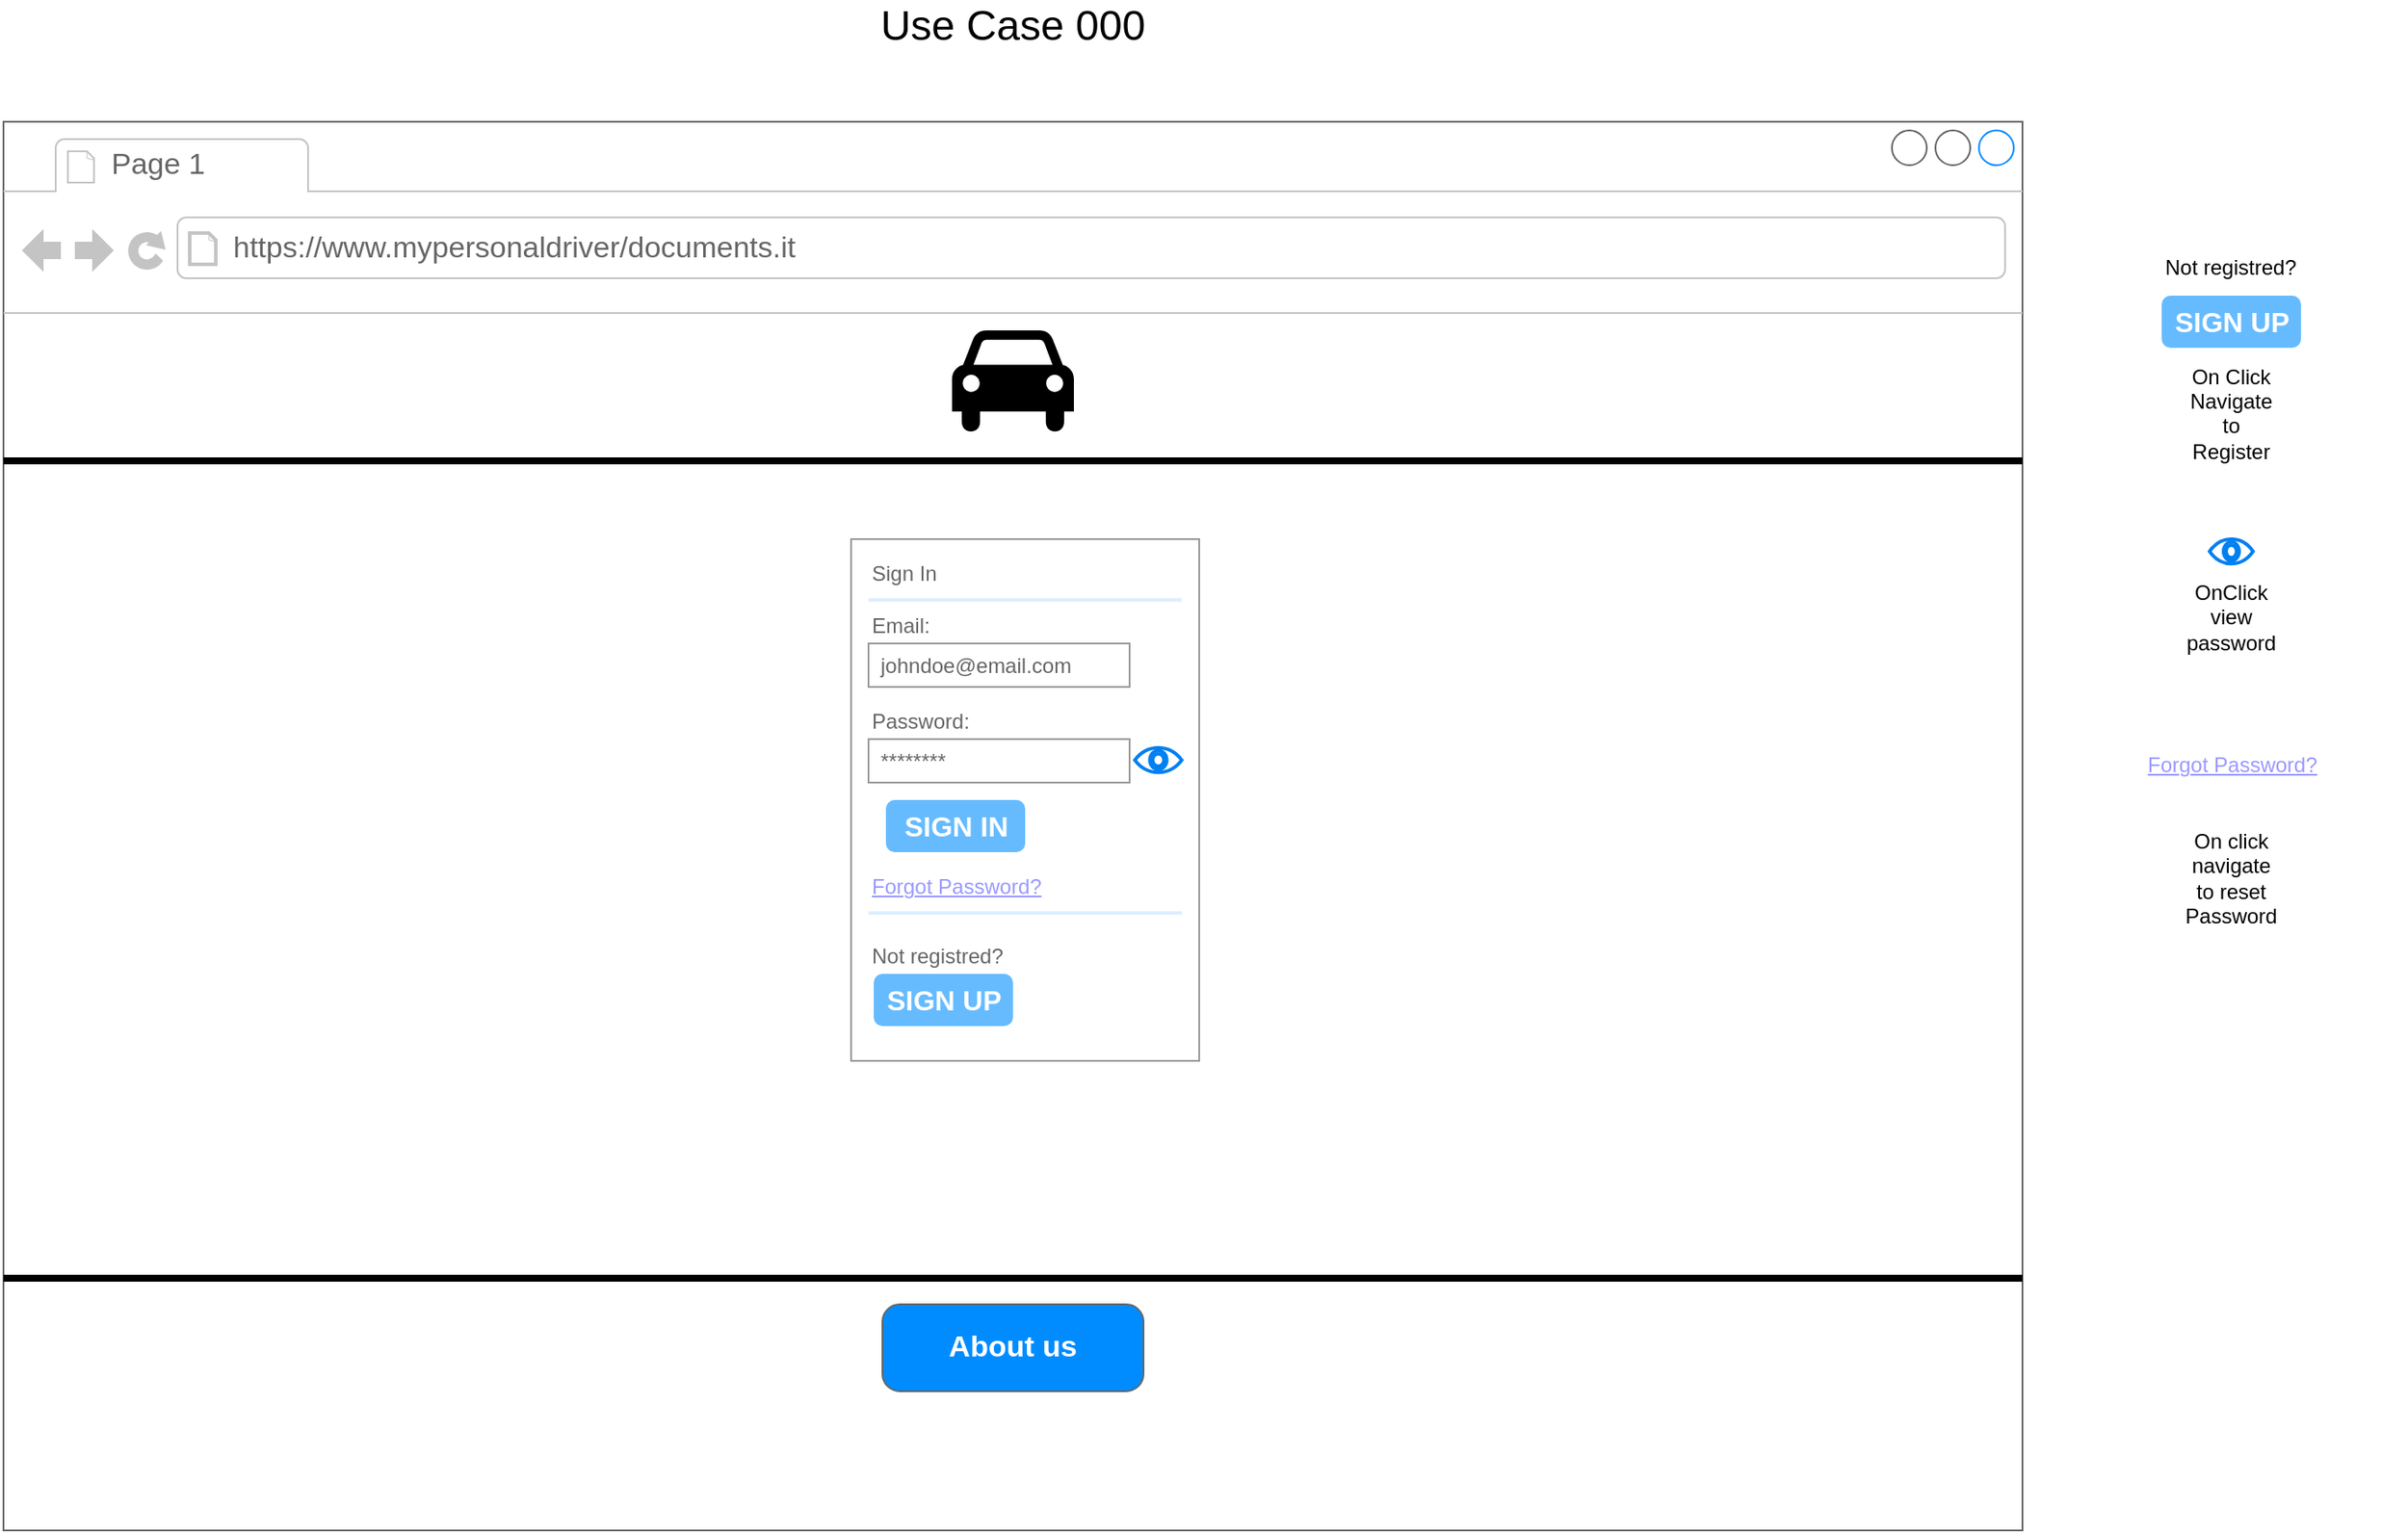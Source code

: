 <mxfile version="24.7.8">
  <diagram name="Pagina-1" id="f8DElW83291utPv9S6O0">
    <mxGraphModel dx="2790" dy="1393" grid="1" gridSize="10" guides="1" tooltips="1" connect="1" arrows="1" fold="1" page="1" pageScale="1" pageWidth="827" pageHeight="1169" math="0" shadow="0">
      <root>
        <mxCell id="0" />
        <mxCell id="1" parent="0" />
        <mxCell id="PLUFHSTD39UYiwxeZ5gk-1" value="" style="strokeWidth=1;shadow=0;dashed=0;align=center;html=1;shape=mxgraph.mockup.containers.browserWindow;rSize=0;strokeColor=#666666;strokeColor2=#008cff;strokeColor3=#c4c4c4;mainText=,;recursiveResize=0;" parent="1" vertex="1">
          <mxGeometry x="160" y="70" width="1160" height="810" as="geometry" />
        </mxCell>
        <mxCell id="PLUFHSTD39UYiwxeZ5gk-2" value="Page 1" style="strokeWidth=1;shadow=0;dashed=0;align=center;html=1;shape=mxgraph.mockup.containers.anchor;fontSize=17;fontColor=#666666;align=left;whiteSpace=wrap;" parent="PLUFHSTD39UYiwxeZ5gk-1" vertex="1">
          <mxGeometry x="60" y="12" width="110" height="26" as="geometry" />
        </mxCell>
        <mxCell id="PLUFHSTD39UYiwxeZ5gk-3" value="https://www.mypersonaldriver/documents.it" style="strokeWidth=1;shadow=0;dashed=0;align=center;html=1;shape=mxgraph.mockup.containers.anchor;rSize=0;fontSize=17;fontColor=#666666;align=left;" parent="PLUFHSTD39UYiwxeZ5gk-1" vertex="1">
          <mxGeometry x="130" y="60" width="250" height="26" as="geometry" />
        </mxCell>
        <mxCell id="PLUFHSTD39UYiwxeZ5gk-55" value="" style="line;strokeWidth=4;html=1;perimeter=backbonePerimeter;points=[];outlineConnect=0;" parent="PLUFHSTD39UYiwxeZ5gk-1" vertex="1">
          <mxGeometry y="190" width="1160" height="10" as="geometry" />
        </mxCell>
        <mxCell id="PLUFHSTD39UYiwxeZ5gk-58" value="" style="shape=mxgraph.signs.transportation.car_4;html=1;pointerEvents=1;fillColor=#000000;strokeColor=none;verticalLabelPosition=bottom;verticalAlign=top;align=center;" parent="PLUFHSTD39UYiwxeZ5gk-1" vertex="1">
          <mxGeometry x="545" y="120" width="70" height="60" as="geometry" />
        </mxCell>
        <mxCell id="PLUFHSTD39UYiwxeZ5gk-60" value="" style="line;strokeWidth=4;html=1;perimeter=backbonePerimeter;points=[];outlineConnect=0;" parent="PLUFHSTD39UYiwxeZ5gk-1" vertex="1">
          <mxGeometry y="660" width="1160" height="10" as="geometry" />
        </mxCell>
        <mxCell id="PLUFHSTD39UYiwxeZ5gk-61" value="About us" style="strokeWidth=1;shadow=0;dashed=0;align=center;html=1;shape=mxgraph.mockup.buttons.button;strokeColor=#666666;fontColor=#ffffff;mainText=;buttonStyle=round;fontSize=17;fontStyle=1;fillColor=#008cff;whiteSpace=wrap;" parent="PLUFHSTD39UYiwxeZ5gk-1" vertex="1">
          <mxGeometry x="505" y="680" width="150" height="50" as="geometry" />
        </mxCell>
        <mxCell id="oFypFvJvbbyA2B_Ccl1Z-2" value="" style="strokeWidth=1;shadow=0;dashed=0;align=center;html=1;shape=mxgraph.mockup.forms.rrect;rSize=0;strokeColor=#999999;fillColor=#ffffff;" parent="PLUFHSTD39UYiwxeZ5gk-1" vertex="1">
          <mxGeometry x="487" y="240" width="200" height="300" as="geometry" />
        </mxCell>
        <mxCell id="oFypFvJvbbyA2B_Ccl1Z-3" value="Sign In" style="strokeWidth=1;shadow=0;dashed=0;align=center;html=1;shape=mxgraph.mockup.forms.anchor;fontSize=12;fontColor=#666666;align=left;resizeWidth=1;spacingLeft=0;" parent="oFypFvJvbbyA2B_Ccl1Z-2" vertex="1">
          <mxGeometry width="100" height="20" relative="1" as="geometry">
            <mxPoint x="10" y="10" as="offset" />
          </mxGeometry>
        </mxCell>
        <mxCell id="oFypFvJvbbyA2B_Ccl1Z-4" value="" style="shape=line;strokeColor=#ddeeff;strokeWidth=2;html=1;resizeWidth=1;" parent="oFypFvJvbbyA2B_Ccl1Z-2" vertex="1">
          <mxGeometry width="180" height="10" relative="1" as="geometry">
            <mxPoint x="10" y="30" as="offset" />
          </mxGeometry>
        </mxCell>
        <mxCell id="oFypFvJvbbyA2B_Ccl1Z-5" value="Email:" style="strokeWidth=1;shadow=0;dashed=0;align=center;html=1;shape=mxgraph.mockup.forms.anchor;fontSize=12;fontColor=#666666;align=left;resizeWidth=1;spacingLeft=0;" parent="oFypFvJvbbyA2B_Ccl1Z-2" vertex="1">
          <mxGeometry width="100" height="20" relative="1" as="geometry">
            <mxPoint x="10" y="40" as="offset" />
          </mxGeometry>
        </mxCell>
        <mxCell id="oFypFvJvbbyA2B_Ccl1Z-6" value="johndoe@email.com" style="strokeWidth=1;shadow=0;dashed=0;align=center;html=1;shape=mxgraph.mockup.forms.rrect;rSize=0;strokeColor=#999999;fontColor=#666666;align=left;spacingLeft=5;resizeWidth=1;" parent="oFypFvJvbbyA2B_Ccl1Z-2" vertex="1">
          <mxGeometry width="150" height="25" relative="1" as="geometry">
            <mxPoint x="10" y="60" as="offset" />
          </mxGeometry>
        </mxCell>
        <mxCell id="oFypFvJvbbyA2B_Ccl1Z-7" value="Password:" style="strokeWidth=1;shadow=0;dashed=0;align=center;html=1;shape=mxgraph.mockup.forms.anchor;fontSize=12;fontColor=#666666;align=left;resizeWidth=1;spacingLeft=0;" parent="oFypFvJvbbyA2B_Ccl1Z-2" vertex="1">
          <mxGeometry width="100" height="20" relative="1" as="geometry">
            <mxPoint x="10" y="95" as="offset" />
          </mxGeometry>
        </mxCell>
        <mxCell id="oFypFvJvbbyA2B_Ccl1Z-8" value="********" style="strokeWidth=1;shadow=0;dashed=0;align=center;html=1;shape=mxgraph.mockup.forms.rrect;rSize=0;strokeColor=#999999;fontColor=#666666;align=left;spacingLeft=5;resizeWidth=1;" parent="oFypFvJvbbyA2B_Ccl1Z-2" vertex="1">
          <mxGeometry width="150" height="25" relative="1" as="geometry">
            <mxPoint x="10" y="115" as="offset" />
          </mxGeometry>
        </mxCell>
        <mxCell id="oFypFvJvbbyA2B_Ccl1Z-9" value="SIGN IN" style="strokeWidth=1;shadow=0;dashed=0;align=center;html=1;shape=mxgraph.mockup.forms.rrect;rSize=5;strokeColor=none;fontColor=#ffffff;fillColor=#66bbff;fontSize=16;fontStyle=1;" parent="oFypFvJvbbyA2B_Ccl1Z-2" vertex="1">
          <mxGeometry y="1" width="80" height="30" relative="1" as="geometry">
            <mxPoint x="20" y="-150" as="offset" />
          </mxGeometry>
        </mxCell>
        <mxCell id="oFypFvJvbbyA2B_Ccl1Z-10" value="Forgot Password?" style="strokeWidth=1;shadow=0;dashed=0;align=center;html=1;shape=mxgraph.mockup.forms.anchor;fontSize=12;fontColor=#9999ff;align=left;spacingLeft=0;fontStyle=4;resizeWidth=1;" parent="oFypFvJvbbyA2B_Ccl1Z-2" vertex="1">
          <mxGeometry y="1" width="150" height="20" relative="1" as="geometry">
            <mxPoint x="10" y="-110" as="offset" />
          </mxGeometry>
        </mxCell>
        <mxCell id="oFypFvJvbbyA2B_Ccl1Z-11" value="" style="shape=line;strokeColor=#ddeeff;strokeWidth=2;html=1;resizeWidth=1;" parent="oFypFvJvbbyA2B_Ccl1Z-2" vertex="1">
          <mxGeometry y="1" width="180" height="10" relative="1" as="geometry">
            <mxPoint x="10" y="-90" as="offset" />
          </mxGeometry>
        </mxCell>
        <mxCell id="oFypFvJvbbyA2B_Ccl1Z-12" value="Not registred?" style="strokeWidth=1;shadow=0;dashed=0;align=center;html=1;shape=mxgraph.mockup.forms.anchor;fontSize=12;fontColor=#666666;align=left;spacingLeft=0;resizeWidth=1;" parent="oFypFvJvbbyA2B_Ccl1Z-2" vertex="1">
          <mxGeometry y="1" width="150" height="20" relative="1" as="geometry">
            <mxPoint x="10" y="-70" as="offset" />
          </mxGeometry>
        </mxCell>
        <mxCell id="oFypFvJvbbyA2B_Ccl1Z-13" value="SIGN UP" style="strokeWidth=1;shadow=0;dashed=0;align=center;html=1;shape=mxgraph.mockup.forms.rrect;rSize=5;strokeColor=none;fontColor=#ffffff;fillColor=#66bbff;fontSize=16;fontStyle=1;" parent="oFypFvJvbbyA2B_Ccl1Z-2" vertex="1">
          <mxGeometry y="1" width="80" height="30" relative="1" as="geometry">
            <mxPoint x="13" y="-50" as="offset" />
          </mxGeometry>
        </mxCell>
        <mxCell id="oFypFvJvbbyA2B_Ccl1Z-14" value="" style="html=1;verticalLabelPosition=bottom;align=center;labelBackgroundColor=#ffffff;verticalAlign=top;strokeWidth=2;strokeColor=#0080F0;shadow=0;dashed=0;shape=mxgraph.ios7.icons.eye;" parent="oFypFvJvbbyA2B_Ccl1Z-2" vertex="1">
          <mxGeometry x="163" y="120" width="27" height="14.1" as="geometry" />
        </mxCell>
        <mxCell id="TdJrCMo5KUDWPo_WL5wz-21" value="Not registred?" style="text;whiteSpace=wrap;html=1;" vertex="1" parent="1">
          <mxGeometry x="1400" y="140" width="110" height="40" as="geometry" />
        </mxCell>
        <mxCell id="TdJrCMo5KUDWPo_WL5wz-23" value="SIGN UP" style="strokeWidth=1;shadow=0;dashed=0;align=center;html=1;shape=mxgraph.mockup.forms.rrect;rSize=5;strokeColor=none;fontColor=#ffffff;fillColor=#66bbff;fontSize=16;fontStyle=1;" vertex="1" parent="1">
          <mxGeometry x="1400" y="170" width="80" height="30" as="geometry" />
        </mxCell>
        <mxCell id="TdJrCMo5KUDWPo_WL5wz-24" value="On Click&lt;br&gt;Navigate to Register&lt;div&gt;&lt;br&gt;&lt;/div&gt;" style="text;html=1;align=center;verticalAlign=middle;whiteSpace=wrap;rounded=0;" vertex="1" parent="1">
          <mxGeometry x="1410" y="230" width="60" height="30" as="geometry" />
        </mxCell>
        <mxCell id="TdJrCMo5KUDWPo_WL5wz-25" value="" style="html=1;verticalLabelPosition=bottom;align=center;labelBackgroundColor=#ffffff;verticalAlign=top;strokeWidth=2;strokeColor=#0080F0;shadow=0;dashed=0;shape=mxgraph.ios7.icons.eye;" vertex="1" parent="1">
          <mxGeometry x="1427.5" y="310" width="25" height="14.1" as="geometry" />
        </mxCell>
        <mxCell id="TdJrCMo5KUDWPo_WL5wz-26" value="OnClick view password" style="text;html=1;align=center;verticalAlign=middle;whiteSpace=wrap;rounded=0;" vertex="1" parent="1">
          <mxGeometry x="1410" y="340" width="60" height="30" as="geometry" />
        </mxCell>
        <mxCell id="TdJrCMo5KUDWPo_WL5wz-40" value="Forgot Password?" style="strokeWidth=1;shadow=0;dashed=0;align=center;html=1;shape=mxgraph.mockup.forms.anchor;fontSize=12;fontColor=#9999ff;align=left;spacingLeft=0;fontStyle=4;resizeWidth=1;" vertex="1" parent="1">
          <mxGeometry x="1390" y="430" width="150" height="20" as="geometry" />
        </mxCell>
        <mxCell id="TdJrCMo5KUDWPo_WL5wz-41" value="On click navigate to reset Password" style="text;html=1;align=center;verticalAlign=middle;whiteSpace=wrap;rounded=0;" vertex="1" parent="1">
          <mxGeometry x="1410" y="490" width="60" height="30" as="geometry" />
        </mxCell>
        <mxCell id="TdJrCMo5KUDWPo_WL5wz-42" value="&lt;font style=&quot;font-size: 24px;&quot;&gt;Use Case 000&lt;/font&gt;" style="text;html=1;align=center;verticalAlign=middle;whiteSpace=wrap;rounded=0;" vertex="1" parent="1">
          <mxGeometry x="620" width="240" height="30" as="geometry" />
        </mxCell>
      </root>
    </mxGraphModel>
  </diagram>
</mxfile>
